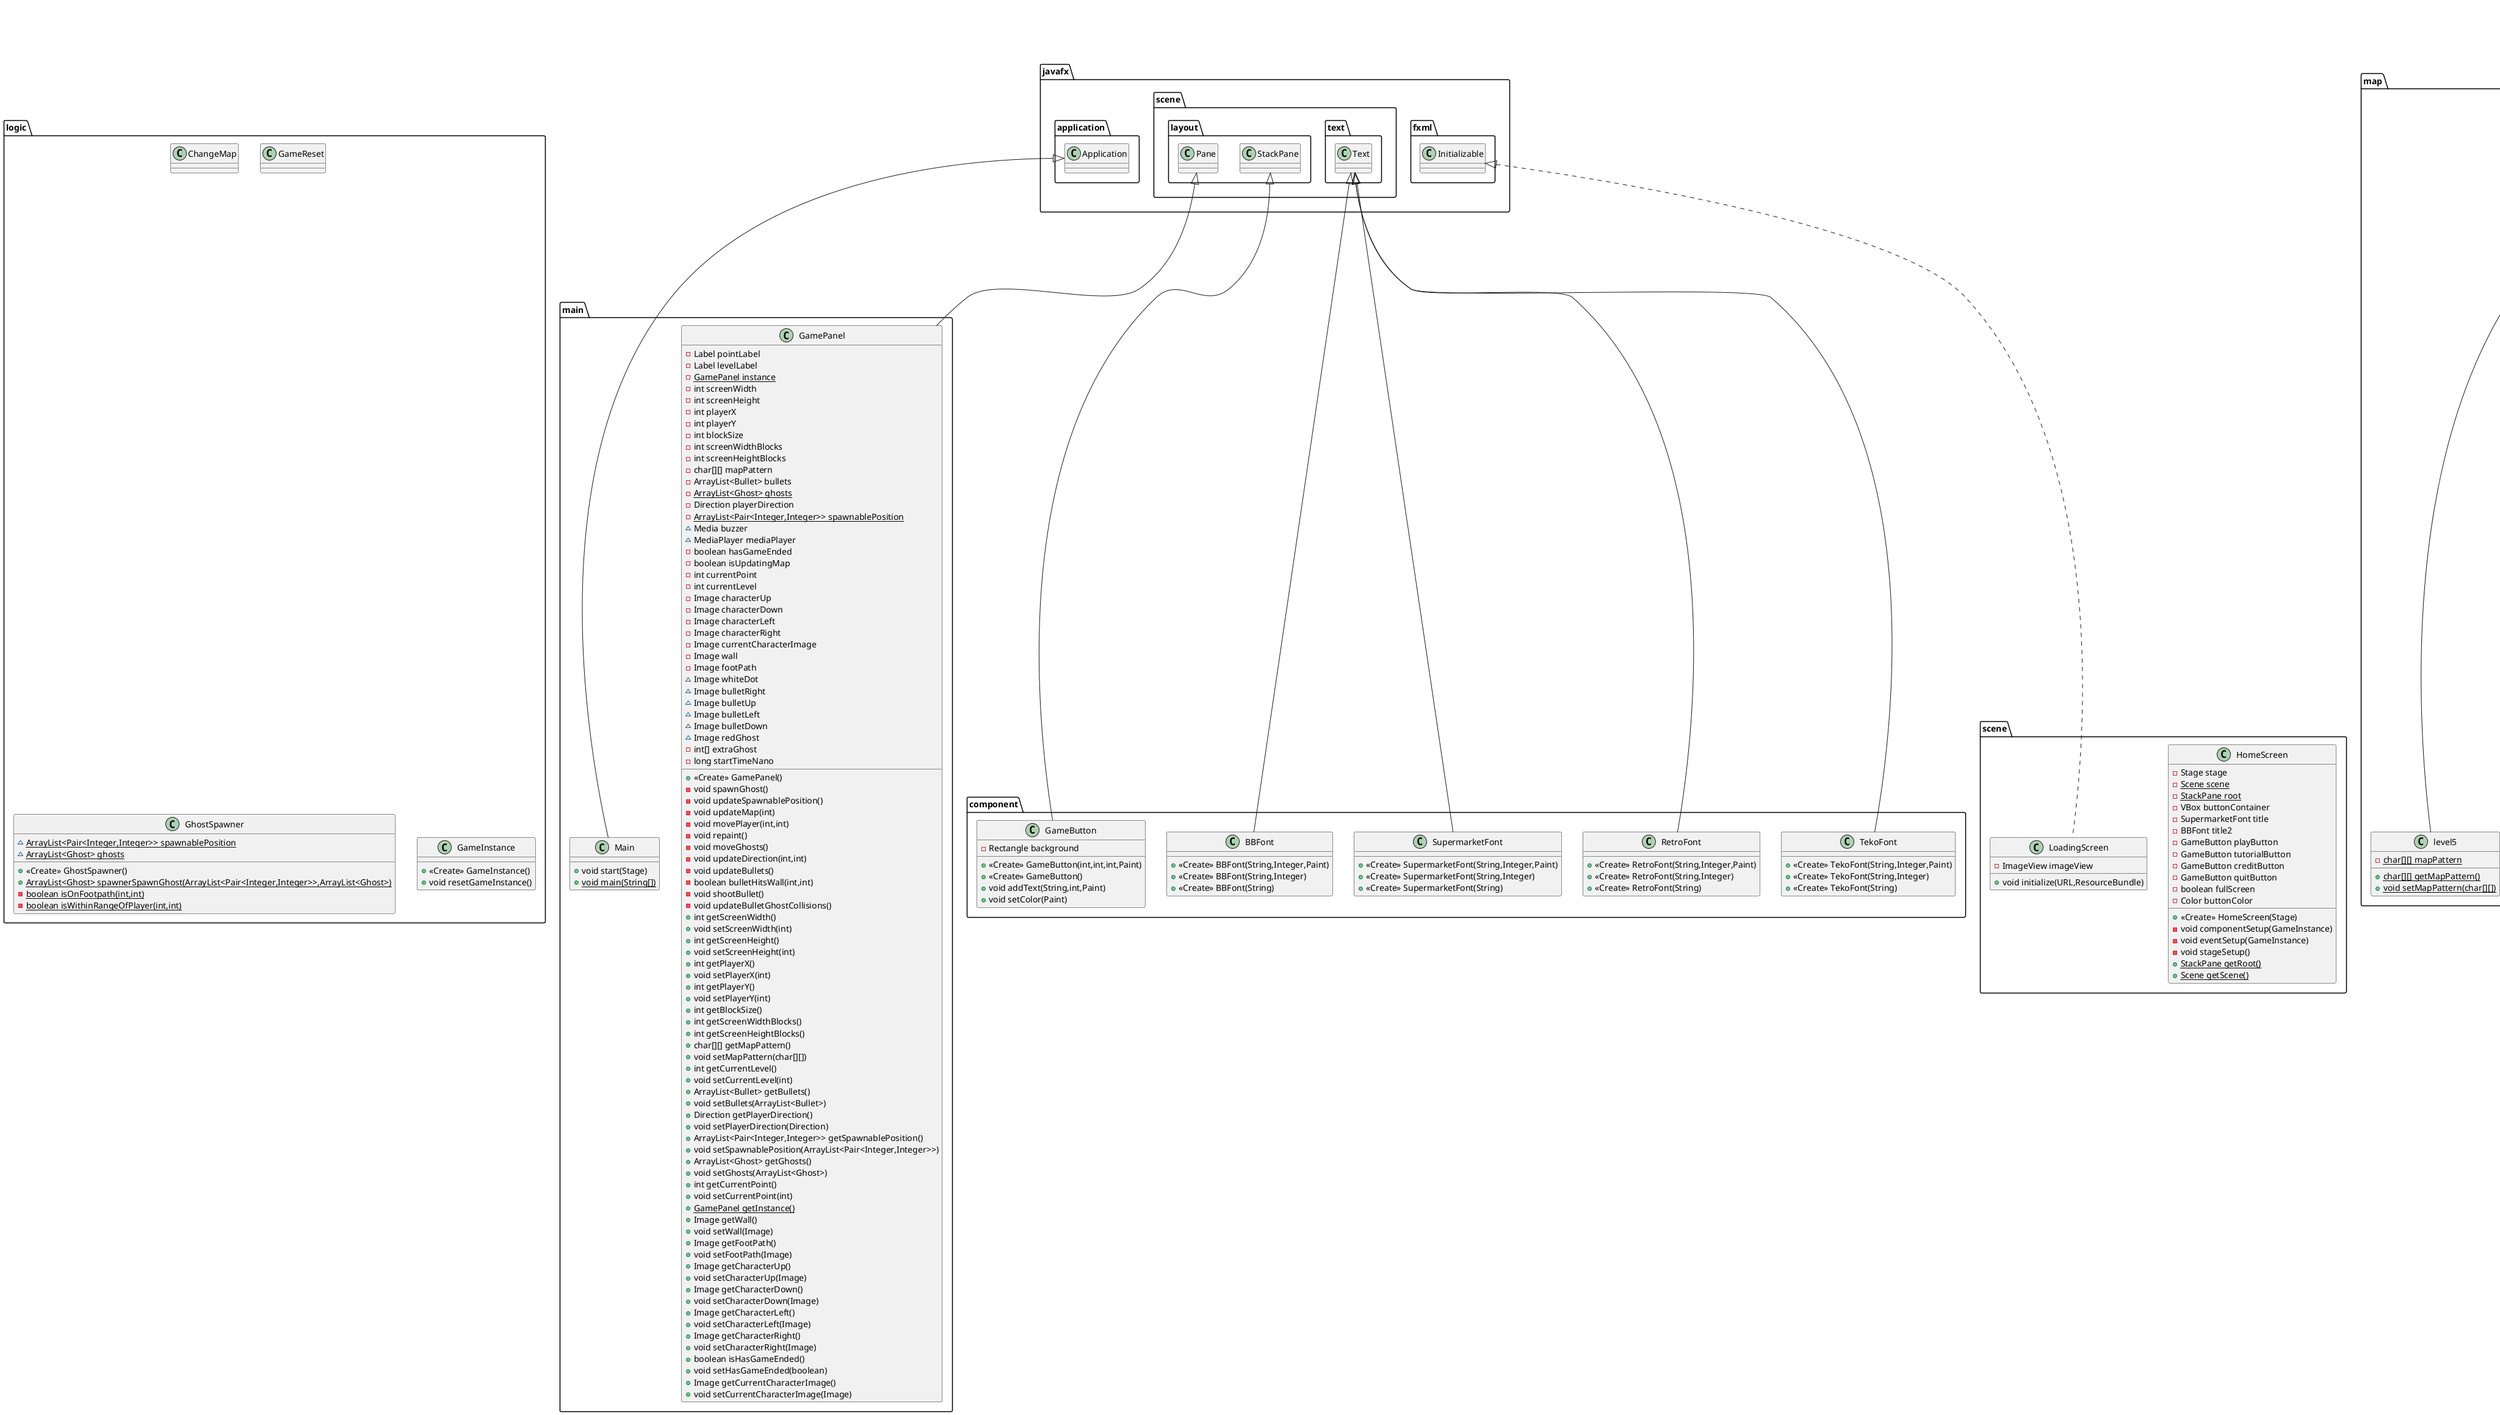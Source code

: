 @startuml
class main.GamePanel {
- Label pointLabel
- Label levelLabel
- {static} GamePanel instance
- int screenWidth
- int screenHeight
- int playerX
- int playerY
- int blockSize
- int screenWidthBlocks
- int screenHeightBlocks
- char[][] mapPattern
- ArrayList<Bullet> bullets
- {static} ArrayList<Ghost> ghosts
- Direction playerDirection
- {static} ArrayList<Pair<Integer,Integer>> spawnablePosition
~ Media buzzer
~ MediaPlayer mediaPlayer
- boolean hasGameEnded
- boolean isUpdatingMap
- int currentPoint
- int currentLevel
- Image characterUp
- Image characterDown
- Image characterLeft
- Image characterRight
- Image currentCharacterImage
- Image wall
- Image footPath
~ Image whiteDot
~ Image bulletRight
~ Image bulletUp
~ Image bulletLeft
~ Image bulletDown
~ Image redGhost
- int[] extraGhost
- long startTimeNano
+ <<Create>> GamePanel()
- void spawnGhost()
- void updateSpawnablePosition()
- void updateMap(int)
- void movePlayer(int,int)
- void repaint()
- void moveGhosts()
- void updateDirection(int,int)
- void updateBullets()
- boolean bulletHitsWall(int,int)
- void shootBullet()
- void updateBulletGhostCollisions()
+ int getScreenWidth()
+ void setScreenWidth(int)
+ int getScreenHeight()
+ void setScreenHeight(int)
+ int getPlayerX()
+ void setPlayerX(int)
+ int getPlayerY()
+ void setPlayerY(int)
+ int getBlockSize()
+ int getScreenWidthBlocks()
+ int getScreenHeightBlocks()
+ char[][] getMapPattern()
+ void setMapPattern(char[][])
+ int getCurrentLevel()
+ void setCurrentLevel(int)
+ ArrayList<Bullet> getBullets()
+ void setBullets(ArrayList<Bullet>)
+ Direction getPlayerDirection()
+ void setPlayerDirection(Direction)
+ ArrayList<Pair<Integer,Integer>> getSpawnablePosition()
+ void setSpawnablePosition(ArrayList<Pair<Integer,Integer>>)
+ ArrayList<Ghost> getGhosts()
+ void setGhosts(ArrayList<Ghost>)
+ int getCurrentPoint()
+ void setCurrentPoint(int)
+ {static} GamePanel getInstance()
+ Image getWall()
+ void setWall(Image)
+ Image getFootPath()
+ void setFootPath(Image)
+ Image getCharacterUp()
+ void setCharacterUp(Image)
+ Image getCharacterDown()
+ void setCharacterDown(Image)
+ Image getCharacterLeft()
+ void setCharacterLeft(Image)
+ Image getCharacterRight()
+ void setCharacterRight(Image)
+ boolean isHasGameEnded()
+ void setHasGameEnded(boolean)
+ Image getCurrentCharacterImage()
+ void setCurrentCharacterImage(Image)
}
class logic.ChangeMap {
}
class logic.GameReset {
}
class map.levelMap {
- {static} char[][] mapPattern
- {static} ArrayList<Pair<Integer,Integer>> pos
- {static} ArrayList<Pair<Integer,Integer>> updateEmptyPosition()
- {static} ArrayList<Pair<Integer,Integer>> getCurrentPosition()
+ {static} char[][] getMapPattern()
+ {static} void setMapPattern(char[][])
+ {static} ArrayList<Pair<Integer,Integer>> getPos()
+ {static} void setPos(ArrayList<Pair<Integer,Integer>>)
}
class map.level5 {
- {static} char[][] mapPattern
+ {static} char[][] getMapPattern()
+ {static} void setMapPattern(char[][])
}
class ghost.Ghost {
- int x
- int y
- int speed
- Direction ghostDirection
+ <<Create>> Ghost()
+ <<Create>> Ghost(Direction)
+ <<Create>> Ghost(int,int)
+ <<Create>> Ghost(int,int,int)
+ <<Create>> Ghost(int,int,int,Direction)
+ void move(char[][])
- boolean isValidMove(int,int,char[][])
- void changeDirection()
+ int getX()
+ void setX(int)
+ int getY()
+ void setY(int)
+ int getSpeed()
+ void setSpeed(int)
+ Direction getGhostDirection()
+ void setGhostDirection(Direction)
}
class object.Bullet {
- int x
- int y
- Direction direction
+ <<Create>> Bullet(int,int,Direction)
+ void move(int)
+ int getX()
+ int getY()
+ Direction getDirection()
}
class logic.GhostSpawner {
~ {static} ArrayList<Pair<Integer,Integer>> spawnablePosition
~ {static} ArrayList<Ghost> ghosts
+ <<Create>> GhostSpawner()
+ {static} ArrayList<Ghost> spawnerSpawnGhost(ArrayList<Pair<Integer,Integer>>,ArrayList<Ghost>)
- {static} boolean isOnFootpath(int,int)
- {static} boolean isWithinRangeOfPlayer(int,int)
}
class logic.GameInstance {
+ <<Create>> GameInstance()
+ void resetGameInstance()
}
class ghost.SpeedyGhost {
+ <<Create>> SpeedyGhost()
+ <<Create>> SpeedyGhost(int,int)
+ <<Create>> SpeedyGhost(int,int,int)
}
class component.RetroFont {
+ <<Create>> RetroFont(String,Integer,Paint)
+ <<Create>> RetroFont(String,Integer)
+ <<Create>> RetroFont(String)
}
class component.SupermarketFont {
+ <<Create>> SupermarketFont(String,Integer,Paint)
+ <<Create>> SupermarketFont(String,Integer)
+ <<Create>> SupermarketFont(String)
}
enum object.Direction {
+  UP
+  DOWN
+  LEFT
+  RIGHT
}
class map.level2 {
- {static} char[][] mapPattern
+ {static} char[][] getMapPattern()
+ {static} void setMapPattern(char[][])
}
class scene.HomeScreen {
- Stage stage
- {static} Scene scene
- {static} StackPane root
- VBox buttonContainer
- SupermarketFont title
- BBFont title2
- GameButton playButton
- GameButton tutorialButton
- GameButton creditButton
- GameButton quitButton
- boolean fullScreen
- Color buttonColor
+ <<Create>> HomeScreen(Stage)
- void componentSetup(GameInstance)
- void eventSetup(GameInstance)
- void stageSetup()
+ {static} StackPane getRoot()
+ {static} Scene getScene()
}
class map.level4 {
- {static} char[][] mapPattern
+ {static} char[][] getMapPattern()
+ {static} void setMapPattern(char[][])
}
class map.level1 {
- {static} char[][] mapPattern
+ {static} char[][] getMapPattern()
+ {static} void setMapPattern(char[][])
}
class component.BBFont {
+ <<Create>> BBFont(String,Integer,Paint)
+ <<Create>> BBFont(String,Integer)
+ <<Create>> BBFont(String)
}
class map.level3 {
- {static} char[][] mapPattern
+ {static} char[][] getMapPattern()
+ {static} void setMapPattern(char[][])
}
class scene.LoadingScreen {
- ImageView imageView
+ void initialize(URL,ResourceBundle)
}
class component.GameButton {
- Rectangle background
+ <<Create>> GameButton(int,int,int,Paint)
+ <<Create>> GameButton()
+ void addText(String,int,Paint)
+ void setColor(Paint)
}
class main.Main {
+ void start(Stage)
+ {static} void main(String[])
}
class component.TekoFont {
+ <<Create>> TekoFont(String,Integer,Paint)
+ <<Create>> TekoFont(String,Integer)
+ <<Create>> TekoFont(String)
}


javafx.scene.layout.Pane <|-- main.GamePanel
map.levelMap <|-- map.level5
ghost.Ghost <|-- ghost.SpeedyGhost
javafx.scene.text.Text <|-- component.RetroFont
javafx.scene.text.Text <|-- component.SupermarketFont
map.levelMap <|-- map.level2
map.levelMap <|-- map.level4
map.levelMap <|-- map.level1
javafx.scene.text.Text <|-- component.BBFont
map.levelMap <|-- map.level3
javafx.fxml.Initializable <|.. scene.LoadingScreen
javafx.scene.layout.StackPane <|-- component.GameButton
javafx.application.Application <|-- main.Main
javafx.scene.text.Text <|-- component.TekoFont
@enduml